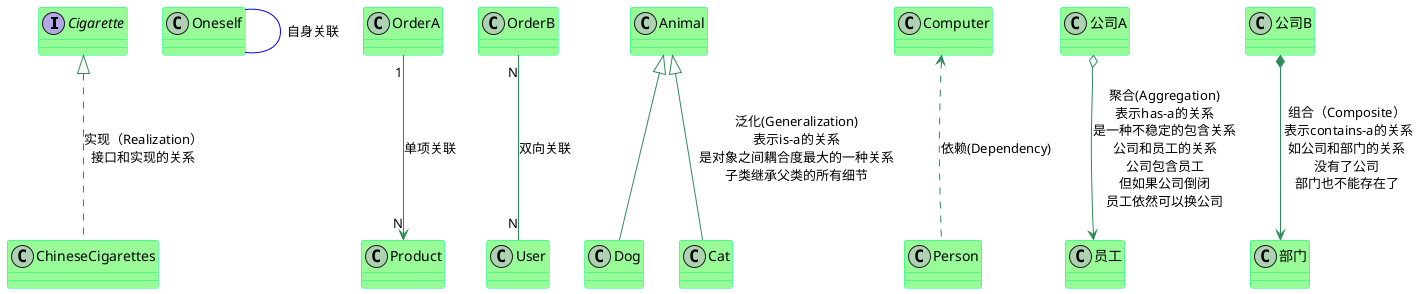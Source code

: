 @startuml
skinparam class {
	BackgroundColor PaleGreen
	ArrowColor SeaGreen
	BorderColor SpringGreen
}
skinparam stereotypeCBackgroundColor YellowGreen

interface Cigarette
Oneself -[#0000FF]-  Oneself: 自身关联
OrderA "1"-->"N" Product:单项关联
OrderB "N"-- "N" User:双向关联
Animal <|--  Dog
Animal <|-- Cat:泛化(Generalization)\n表示is-a的关系\n是对象之间耦合度最大的一种关系\n子类继承父类的所有细节
Cigarette <|.. ChineseCigarettes:实现（Realization）\n接口和实现的关系
 Computer<.. Person:依赖(Dependency)
公司A o--> 员工:聚合(Aggregation)\n表示has-a的关系\n是一种不稳定的包含关系\n公司和员工的关系\n公司包含员工\n但如果公司倒闭\n员工依然可以换公司
公司B *--> 部门:组合（Composite）\n 表示contains-a的关系\n如公司和部门的关系\n没有了公司\n部门也不能存在了




@enduml